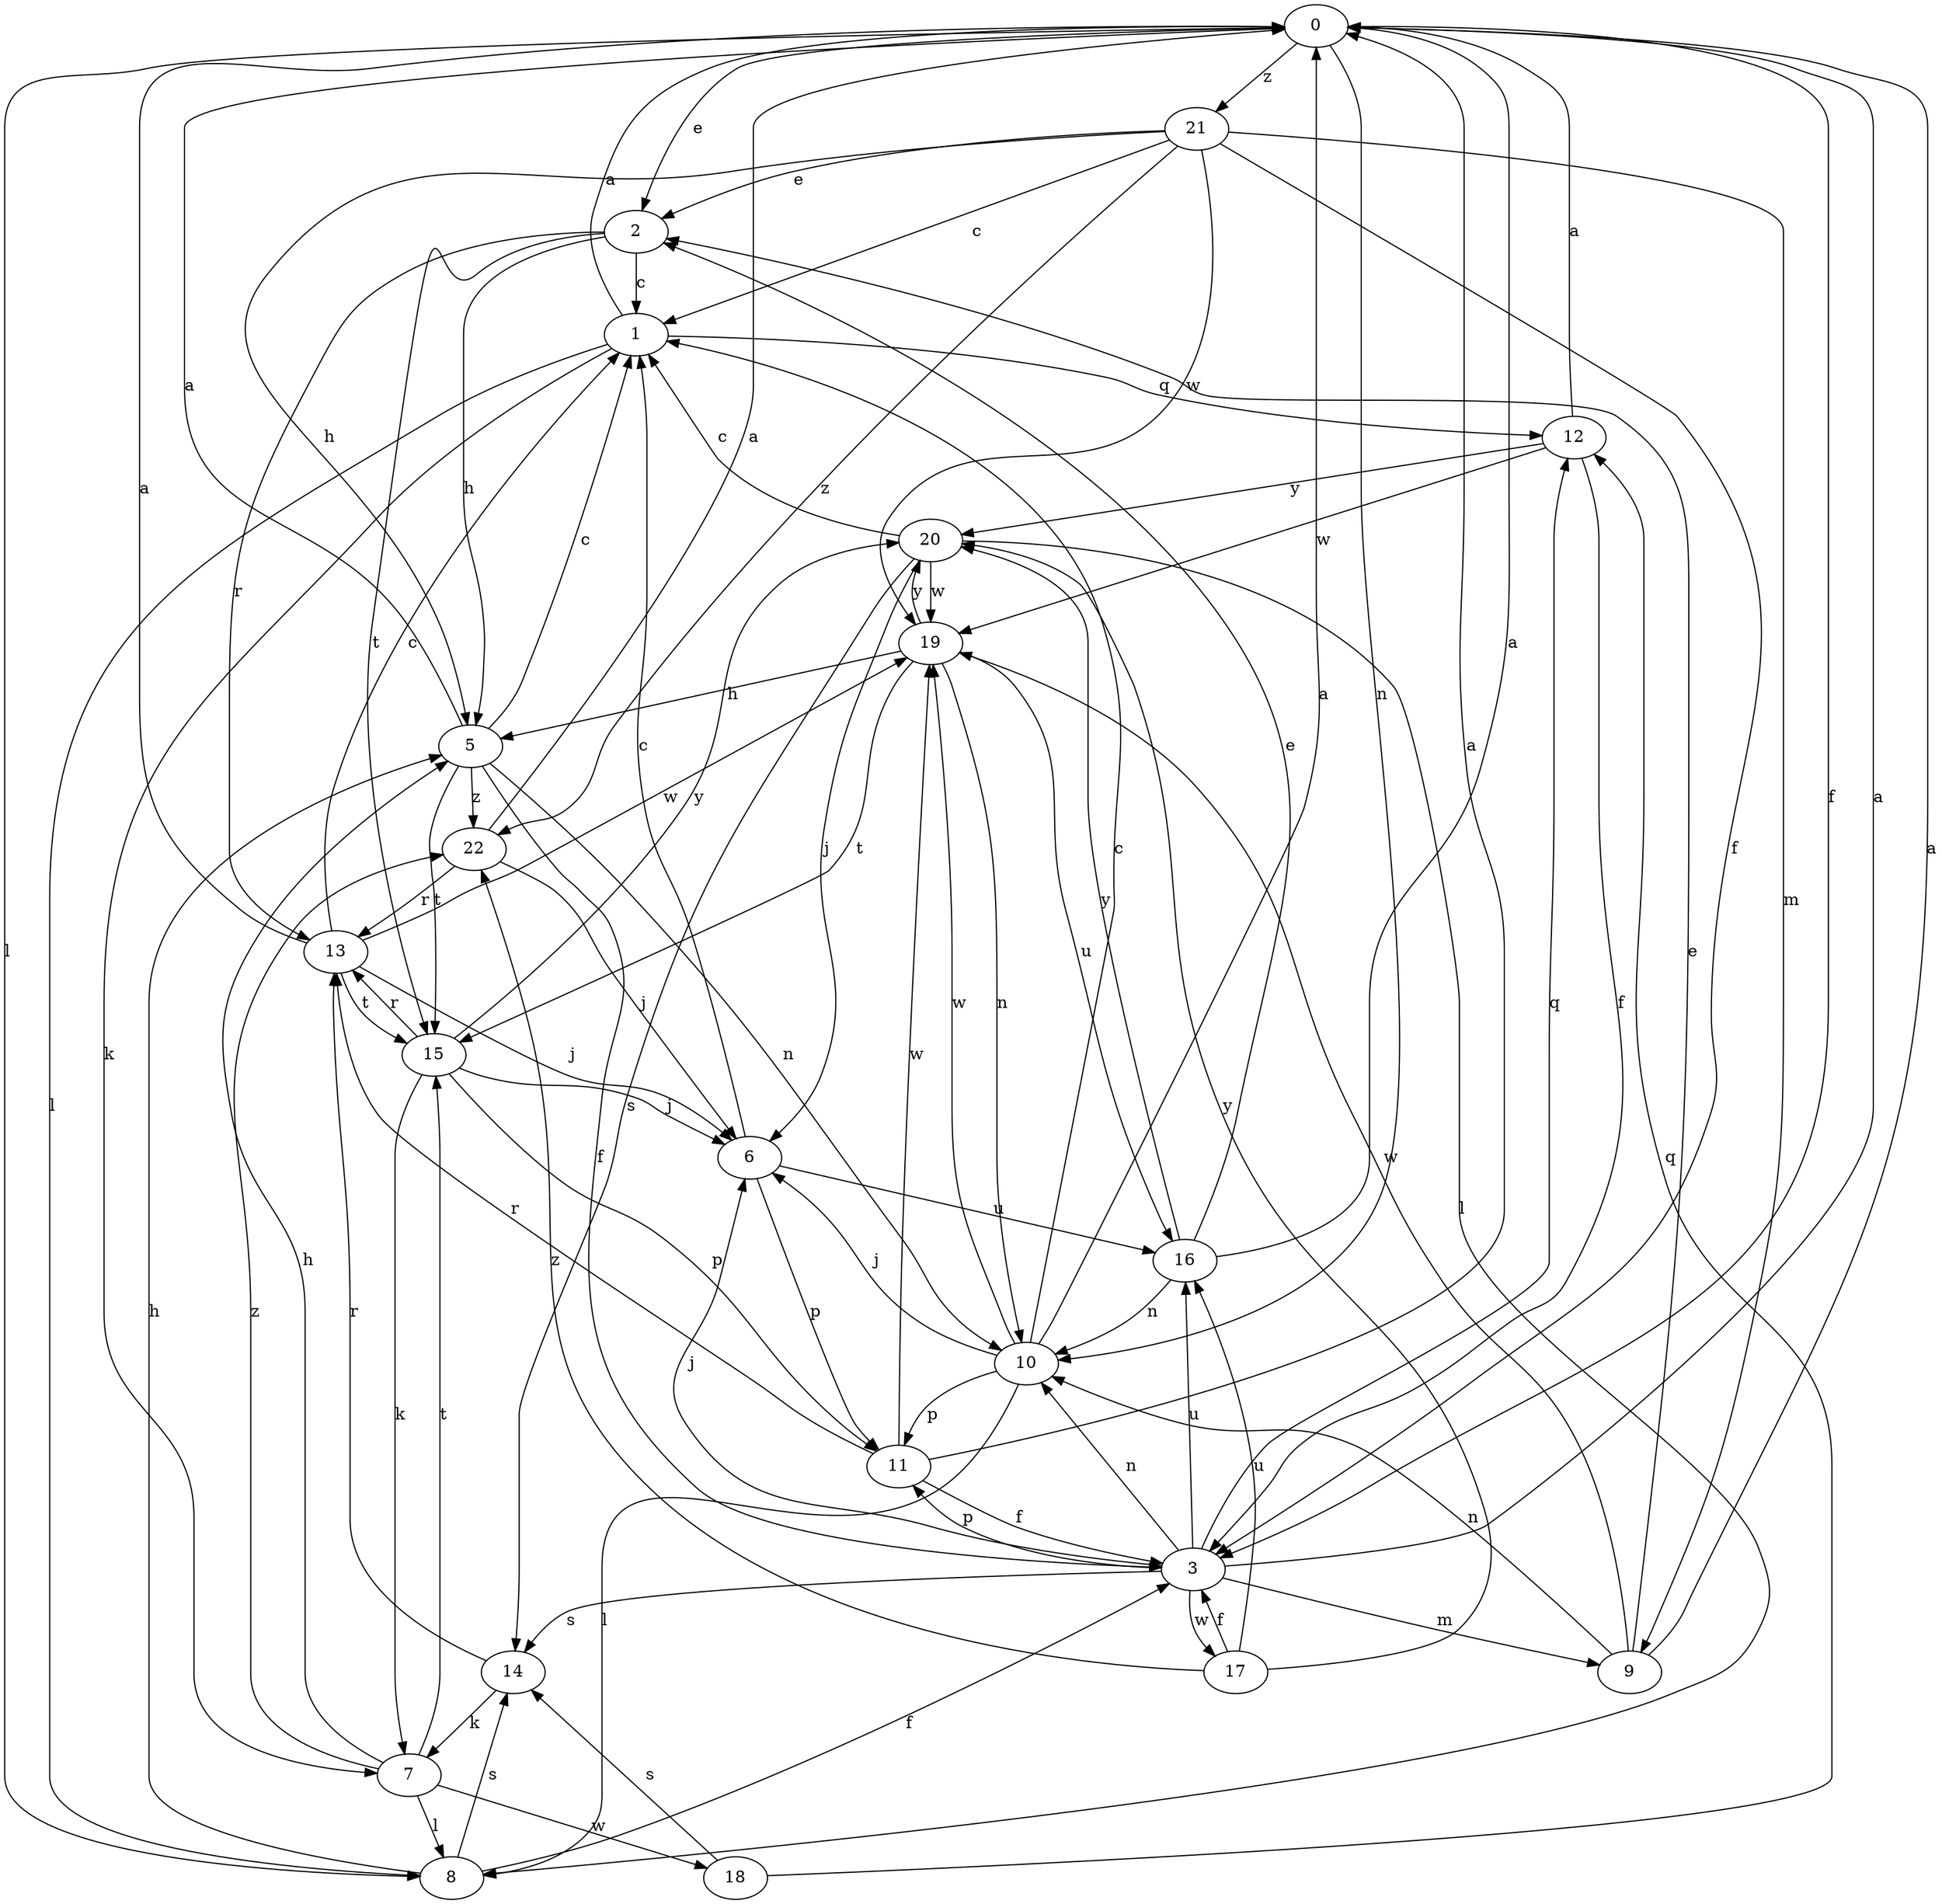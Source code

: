 strict digraph  {
0;
1;
2;
3;
5;
6;
7;
8;
9;
10;
11;
12;
13;
14;
15;
16;
17;
18;
19;
20;
21;
22;
0 -> 2  [label=e];
0 -> 3  [label=f];
0 -> 8  [label=l];
0 -> 10  [label=n];
0 -> 21  [label=z];
1 -> 0  [label=a];
1 -> 7  [label=k];
1 -> 8  [label=l];
1 -> 12  [label=q];
2 -> 1  [label=c];
2 -> 5  [label=h];
2 -> 13  [label=r];
2 -> 15  [label=t];
3 -> 0  [label=a];
3 -> 6  [label=j];
3 -> 9  [label=m];
3 -> 10  [label=n];
3 -> 11  [label=p];
3 -> 12  [label=q];
3 -> 14  [label=s];
3 -> 16  [label=u];
3 -> 17  [label=w];
5 -> 0  [label=a];
5 -> 1  [label=c];
5 -> 3  [label=f];
5 -> 10  [label=n];
5 -> 15  [label=t];
5 -> 22  [label=z];
6 -> 1  [label=c];
6 -> 11  [label=p];
6 -> 16  [label=u];
7 -> 5  [label=h];
7 -> 8  [label=l];
7 -> 15  [label=t];
7 -> 18  [label=w];
7 -> 22  [label=z];
8 -> 3  [label=f];
8 -> 5  [label=h];
8 -> 14  [label=s];
9 -> 0  [label=a];
9 -> 2  [label=e];
9 -> 10  [label=n];
9 -> 19  [label=w];
10 -> 0  [label=a];
10 -> 1  [label=c];
10 -> 6  [label=j];
10 -> 8  [label=l];
10 -> 11  [label=p];
10 -> 19  [label=w];
11 -> 0  [label=a];
11 -> 3  [label=f];
11 -> 13  [label=r];
11 -> 19  [label=w];
12 -> 0  [label=a];
12 -> 3  [label=f];
12 -> 19  [label=w];
12 -> 20  [label=y];
13 -> 0  [label=a];
13 -> 1  [label=c];
13 -> 6  [label=j];
13 -> 15  [label=t];
13 -> 19  [label=w];
14 -> 7  [label=k];
14 -> 13  [label=r];
15 -> 6  [label=j];
15 -> 7  [label=k];
15 -> 11  [label=p];
15 -> 13  [label=r];
15 -> 20  [label=y];
16 -> 0  [label=a];
16 -> 2  [label=e];
16 -> 10  [label=n];
16 -> 20  [label=y];
17 -> 3  [label=f];
17 -> 16  [label=u];
17 -> 20  [label=y];
17 -> 22  [label=z];
18 -> 12  [label=q];
18 -> 14  [label=s];
19 -> 5  [label=h];
19 -> 10  [label=n];
19 -> 15  [label=t];
19 -> 16  [label=u];
19 -> 20  [label=y];
20 -> 1  [label=c];
20 -> 6  [label=j];
20 -> 8  [label=l];
20 -> 14  [label=s];
20 -> 19  [label=w];
21 -> 1  [label=c];
21 -> 2  [label=e];
21 -> 3  [label=f];
21 -> 5  [label=h];
21 -> 9  [label=m];
21 -> 19  [label=w];
21 -> 22  [label=z];
22 -> 0  [label=a];
22 -> 6  [label=j];
22 -> 13  [label=r];
}
